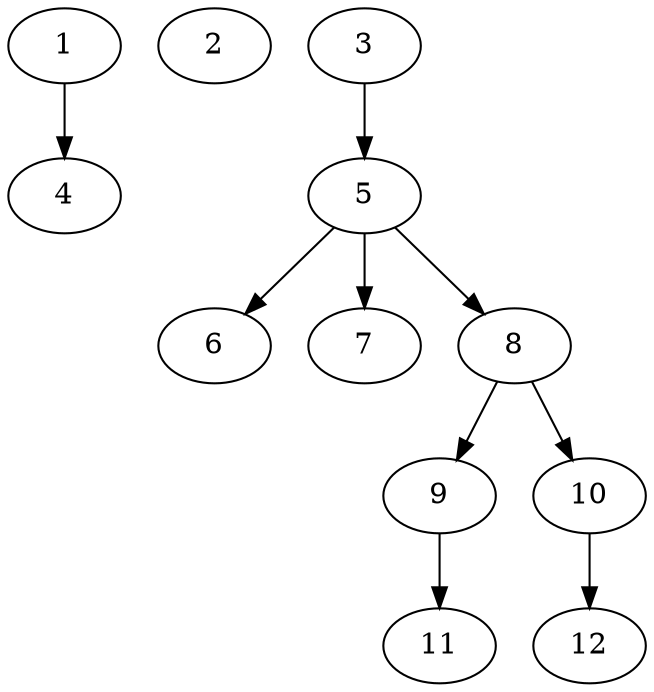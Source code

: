 // DAG (tier=1-easy, mode=data, n=12, ccr=0.333, fat=0.453, density=0.330, regular=0.606, jump=0.007, mindata=1048576, maxdata=8388608)
// DAG automatically generated by daggen at Sun Aug 24 16:33:32 2025
// /home/ermia/Project/Environments/daggen/bin/daggen --dot --ccr 0.333 --fat 0.453 --regular 0.606 --density 0.330 --jump 0.007 --mindata 1048576 --maxdata 8388608 -n 12 
digraph G {
  1 [size="717745222130984192", alpha="0.08", expect_size="358872611065492096"]
  1 -> 4 [size ="425255449395200"]
  2 [size="193789772372078912", alpha="0.06", expect_size="96894886186039456"]
  3 [size="60230387495073742848", alpha="0.06", expect_size="30115193747536871424"]
  3 -> 5 [size ="122923171971072"]
  4 [size="173720189179135000576", alpha="0.12", expect_size="86860094589567500288"]
  5 [size="288085147416894016", alpha="0.01", expect_size="144042573708447008"]
  5 -> 6 [size ="183809173618688"]
  5 -> 7 [size ="183809173618688"]
  5 -> 8 [size ="183809173618688"]
  6 [size="25977988501265256", alpha="0.02", expect_size="12988994250632628"]
  7 [size="266141787148278144", alpha="0.15", expect_size="133070893574139072"]
  8 [size="33496855592575172608", alpha="0.03", expect_size="16748427796287586304"]
  8 -> 9 [size ="83130299973632"]
  8 -> 10 [size ="83130299973632"]
  9 [size="422182337032896000", alpha="0.03", expect_size="211091168516448000"]
  9 -> 11 [size ="257738714120192"]
  10 [size="262944625479045696", alpha="0.03", expect_size="131472312739522848"]
  10 -> 12 [size ="353002430922752"]
  11 [size="11032615662991179776", alpha="0.16", expect_size="5516307831495589888"]
  12 [size="20483738897745969152", alpha="0.15", expect_size="10241869448872984576"]
}